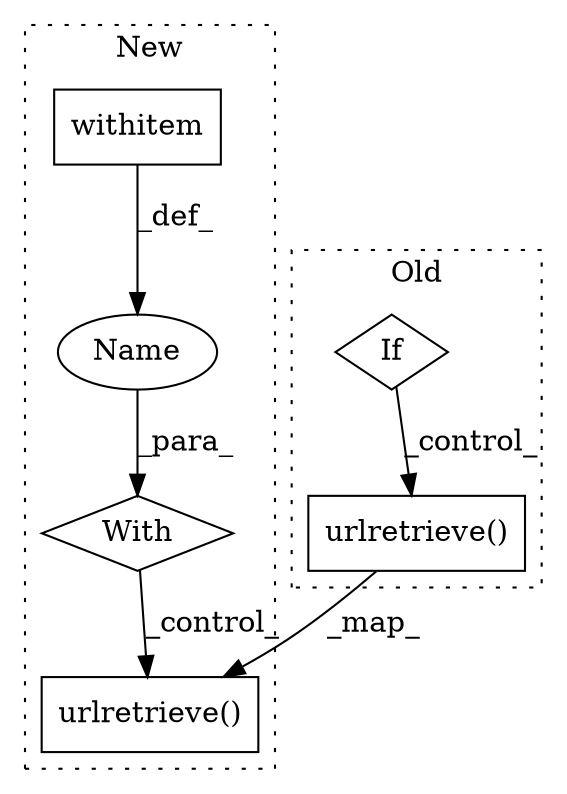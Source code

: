 digraph G {
subgraph cluster0 {
1 [label="urlretrieve()" a="75" s="8640,8752" l="27,1" shape="box"];
6 [label="If" a="96" s="8466" l="3" shape="diamond"];
label = "Old";
style="dotted";
}
subgraph cluster1 {
2 [label="urlretrieve()" a="75" s="10160,10262" l="27,28" shape="box"];
3 [label="With" a="39" s="10066,10075" l="5,85" shape="diamond"];
4 [label="withitem" a="49" s="10071" l="4" shape="box"];
5 [label="Name" a="87" s="10133" l="1" shape="ellipse"];
label = "New";
style="dotted";
}
1 -> 2 [label="_map_"];
3 -> 2 [label="_control_"];
4 -> 5 [label="_def_"];
5 -> 3 [label="_para_"];
6 -> 1 [label="_control_"];
}
